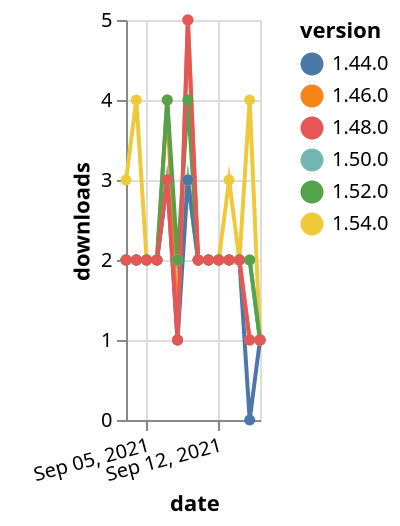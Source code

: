 {"$schema": "https://vega.github.io/schema/vega-lite/v5.json", "description": "A simple bar chart with embedded data.", "data": {"values": [{"date": "2021-09-03", "total": 223, "delta": 3, "version": "1.54.0"}, {"date": "2021-09-04", "total": 227, "delta": 4, "version": "1.54.0"}, {"date": "2021-09-05", "total": 229, "delta": 2, "version": "1.54.0"}, {"date": "2021-09-06", "total": 231, "delta": 2, "version": "1.54.0"}, {"date": "2021-09-07", "total": 234, "delta": 3, "version": "1.54.0"}, {"date": "2021-09-08", "total": 236, "delta": 2, "version": "1.54.0"}, {"date": "2021-09-09", "total": 239, "delta": 3, "version": "1.54.0"}, {"date": "2021-09-10", "total": 241, "delta": 2, "version": "1.54.0"}, {"date": "2021-09-11", "total": 243, "delta": 2, "version": "1.54.0"}, {"date": "2021-09-12", "total": 245, "delta": 2, "version": "1.54.0"}, {"date": "2021-09-13", "total": 248, "delta": 3, "version": "1.54.0"}, {"date": "2021-09-14", "total": 250, "delta": 2, "version": "1.54.0"}, {"date": "2021-09-15", "total": 254, "delta": 4, "version": "1.54.0"}, {"date": "2021-09-16", "total": 255, "delta": 1, "version": "1.54.0"}, {"date": "2021-09-03", "total": 999, "delta": 2, "version": "1.50.0"}, {"date": "2021-09-04", "total": 1001, "delta": 2, "version": "1.50.0"}, {"date": "2021-09-05", "total": 1003, "delta": 2, "version": "1.50.0"}, {"date": "2021-09-06", "total": 1005, "delta": 2, "version": "1.50.0"}, {"date": "2021-09-07", "total": 1008, "delta": 3, "version": "1.50.0"}, {"date": "2021-09-08", "total": 1010, "delta": 2, "version": "1.50.0"}, {"date": "2021-09-09", "total": 1013, "delta": 3, "version": "1.50.0"}, {"date": "2021-09-10", "total": 1015, "delta": 2, "version": "1.50.0"}, {"date": "2021-09-11", "total": 1017, "delta": 2, "version": "1.50.0"}, {"date": "2021-09-12", "total": 1019, "delta": 2, "version": "1.50.0"}, {"date": "2021-09-13", "total": 1021, "delta": 2, "version": "1.50.0"}, {"date": "2021-09-14", "total": 1023, "delta": 2, "version": "1.50.0"}, {"date": "2021-09-15", "total": 1025, "delta": 2, "version": "1.50.0"}, {"date": "2021-09-16", "total": 1026, "delta": 1, "version": "1.50.0"}, {"date": "2021-09-03", "total": 2019, "delta": 2, "version": "1.44.0"}, {"date": "2021-09-04", "total": 2021, "delta": 2, "version": "1.44.0"}, {"date": "2021-09-05", "total": 2023, "delta": 2, "version": "1.44.0"}, {"date": "2021-09-06", "total": 2025, "delta": 2, "version": "1.44.0"}, {"date": "2021-09-07", "total": 2028, "delta": 3, "version": "1.44.0"}, {"date": "2021-09-08", "total": 2029, "delta": 1, "version": "1.44.0"}, {"date": "2021-09-09", "total": 2032, "delta": 3, "version": "1.44.0"}, {"date": "2021-09-10", "total": 2034, "delta": 2, "version": "1.44.0"}, {"date": "2021-09-11", "total": 2036, "delta": 2, "version": "1.44.0"}, {"date": "2021-09-12", "total": 2038, "delta": 2, "version": "1.44.0"}, {"date": "2021-09-13", "total": 2040, "delta": 2, "version": "1.44.0"}, {"date": "2021-09-14", "total": 2042, "delta": 2, "version": "1.44.0"}, {"date": "2021-09-15", "total": 2042, "delta": 0, "version": "1.44.0"}, {"date": "2021-09-16", "total": 2043, "delta": 1, "version": "1.44.0"}, {"date": "2021-09-03", "total": 1959, "delta": 2, "version": "1.46.0"}, {"date": "2021-09-04", "total": 1961, "delta": 2, "version": "1.46.0"}, {"date": "2021-09-05", "total": 1963, "delta": 2, "version": "1.46.0"}, {"date": "2021-09-06", "total": 1965, "delta": 2, "version": "1.46.0"}, {"date": "2021-09-07", "total": 1969, "delta": 4, "version": "1.46.0"}, {"date": "2021-09-08", "total": 1970, "delta": 1, "version": "1.46.0"}, {"date": "2021-09-09", "total": 1975, "delta": 5, "version": "1.46.0"}, {"date": "2021-09-10", "total": 1977, "delta": 2, "version": "1.46.0"}, {"date": "2021-09-11", "total": 1979, "delta": 2, "version": "1.46.0"}, {"date": "2021-09-12", "total": 1981, "delta": 2, "version": "1.46.0"}, {"date": "2021-09-13", "total": 1983, "delta": 2, "version": "1.46.0"}, {"date": "2021-09-14", "total": 1985, "delta": 2, "version": "1.46.0"}, {"date": "2021-09-15", "total": 1986, "delta": 1, "version": "1.46.0"}, {"date": "2021-09-16", "total": 1987, "delta": 1, "version": "1.46.0"}, {"date": "2021-09-03", "total": 705, "delta": 2, "version": "1.52.0"}, {"date": "2021-09-04", "total": 707, "delta": 2, "version": "1.52.0"}, {"date": "2021-09-05", "total": 709, "delta": 2, "version": "1.52.0"}, {"date": "2021-09-06", "total": 711, "delta": 2, "version": "1.52.0"}, {"date": "2021-09-07", "total": 715, "delta": 4, "version": "1.52.0"}, {"date": "2021-09-08", "total": 717, "delta": 2, "version": "1.52.0"}, {"date": "2021-09-09", "total": 721, "delta": 4, "version": "1.52.0"}, {"date": "2021-09-10", "total": 723, "delta": 2, "version": "1.52.0"}, {"date": "2021-09-11", "total": 725, "delta": 2, "version": "1.52.0"}, {"date": "2021-09-12", "total": 727, "delta": 2, "version": "1.52.0"}, {"date": "2021-09-13", "total": 729, "delta": 2, "version": "1.52.0"}, {"date": "2021-09-14", "total": 731, "delta": 2, "version": "1.52.0"}, {"date": "2021-09-15", "total": 733, "delta": 2, "version": "1.52.0"}, {"date": "2021-09-16", "total": 734, "delta": 1, "version": "1.52.0"}, {"date": "2021-09-03", "total": 1479, "delta": 2, "version": "1.48.0"}, {"date": "2021-09-04", "total": 1481, "delta": 2, "version": "1.48.0"}, {"date": "2021-09-05", "total": 1483, "delta": 2, "version": "1.48.0"}, {"date": "2021-09-06", "total": 1485, "delta": 2, "version": "1.48.0"}, {"date": "2021-09-07", "total": 1488, "delta": 3, "version": "1.48.0"}, {"date": "2021-09-08", "total": 1489, "delta": 1, "version": "1.48.0"}, {"date": "2021-09-09", "total": 1494, "delta": 5, "version": "1.48.0"}, {"date": "2021-09-10", "total": 1496, "delta": 2, "version": "1.48.0"}, {"date": "2021-09-11", "total": 1498, "delta": 2, "version": "1.48.0"}, {"date": "2021-09-12", "total": 1500, "delta": 2, "version": "1.48.0"}, {"date": "2021-09-13", "total": 1502, "delta": 2, "version": "1.48.0"}, {"date": "2021-09-14", "total": 1504, "delta": 2, "version": "1.48.0"}, {"date": "2021-09-15", "total": 1505, "delta": 1, "version": "1.48.0"}, {"date": "2021-09-16", "total": 1506, "delta": 1, "version": "1.48.0"}]}, "width": "container", "mark": {"type": "line", "point": {"filled": true}}, "encoding": {"x": {"field": "date", "type": "temporal", "timeUnit": "yearmonthdate", "title": "date", "axis": {"labelAngle": -15}}, "y": {"field": "delta", "type": "quantitative", "title": "downloads"}, "color": {"field": "version", "type": "nominal"}, "tooltip": {"field": "delta"}}}